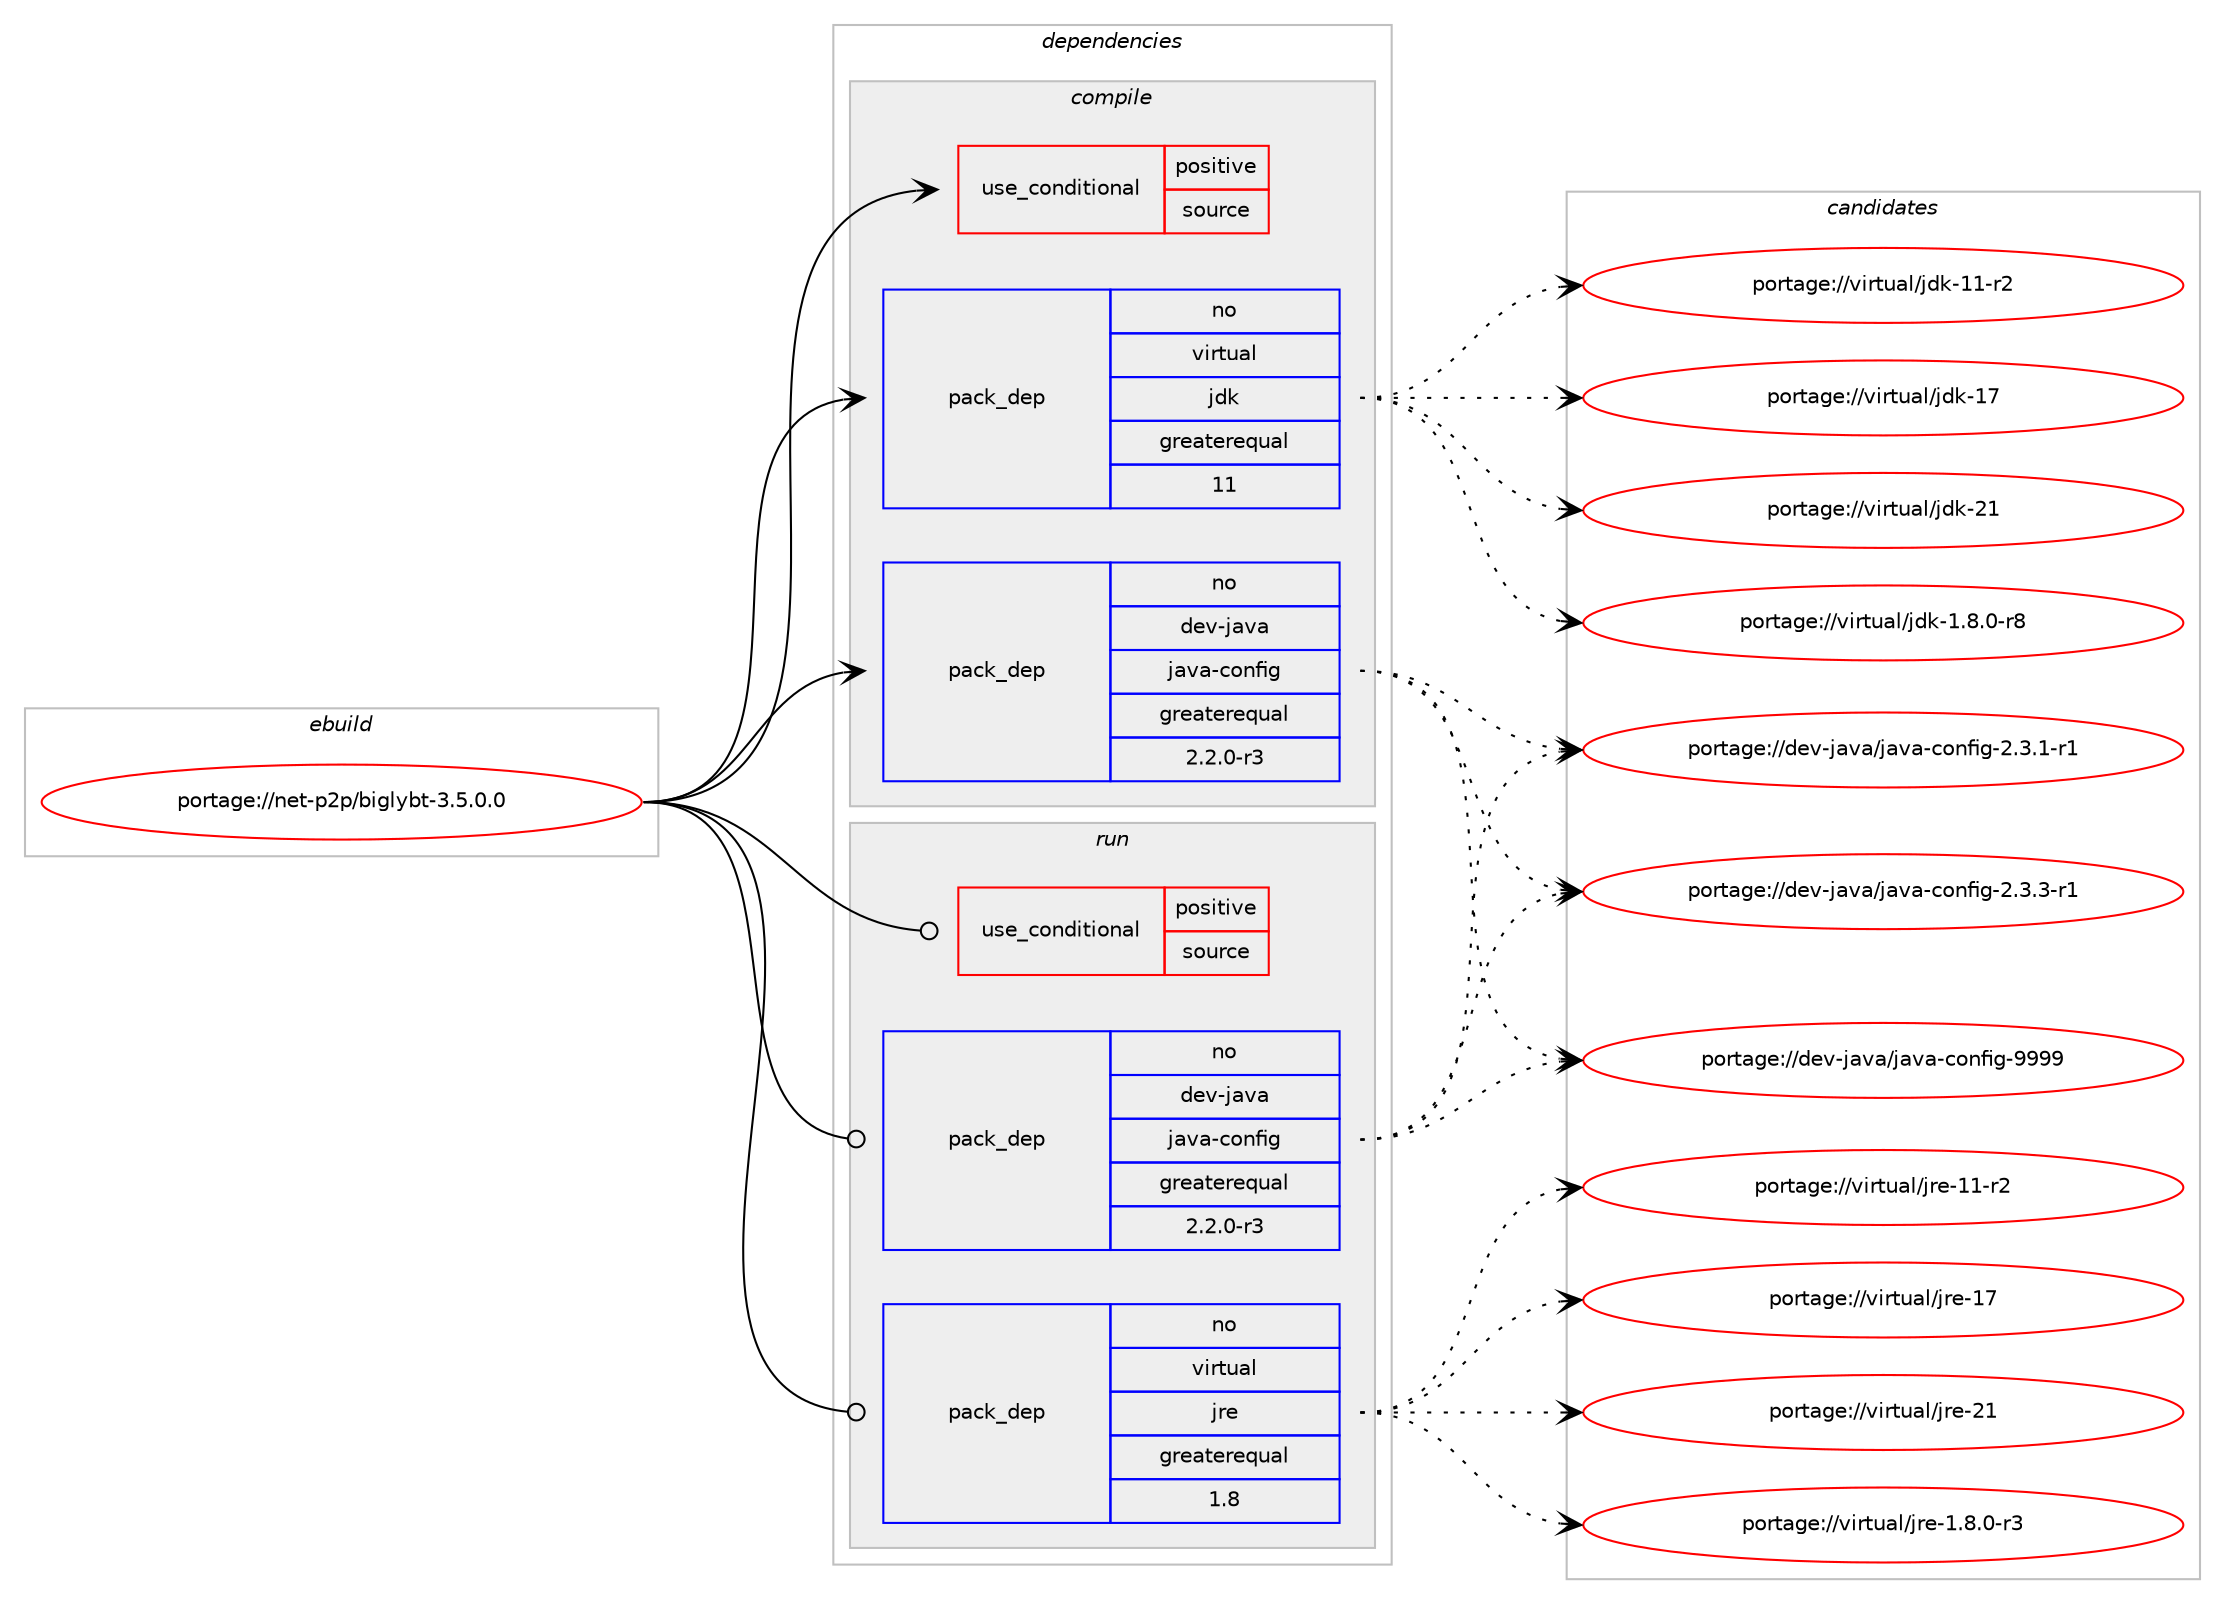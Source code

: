 digraph prolog {

# *************
# Graph options
# *************

newrank=true;
concentrate=true;
compound=true;
graph [rankdir=LR,fontname=Helvetica,fontsize=10,ranksep=1.5];#, ranksep=2.5, nodesep=0.2];
edge  [arrowhead=vee];
node  [fontname=Helvetica,fontsize=10];

# **********
# The ebuild
# **********

subgraph cluster_leftcol {
color=gray;
rank=same;
label=<<i>ebuild</i>>;
id [label="portage://net-p2p/biglybt-3.5.0.0", color=red, width=4, href="../net-p2p/biglybt-3.5.0.0.svg"];
}

# ****************
# The dependencies
# ****************

subgraph cluster_midcol {
color=gray;
label=<<i>dependencies</i>>;
subgraph cluster_compile {
fillcolor="#eeeeee";
style=filled;
label=<<i>compile</i>>;
subgraph cond5660 {
dependency7963 [label=<<TABLE BORDER="0" CELLBORDER="1" CELLSPACING="0" CELLPADDING="4"><TR><TD ROWSPAN="3" CELLPADDING="10">use_conditional</TD></TR><TR><TD>positive</TD></TR><TR><TD>source</TD></TR></TABLE>>, shape=none, color=red];
# *** BEGIN UNKNOWN DEPENDENCY TYPE (TODO) ***
# dependency7963 -> package_dependency(portage://net-p2p/biglybt-3.5.0.0,install,no,app-arch,zip,none,[,,],[],[])
# *** END UNKNOWN DEPENDENCY TYPE (TODO) ***

}
id:e -> dependency7963:w [weight=20,style="solid",arrowhead="vee"];
# *** BEGIN UNKNOWN DEPENDENCY TYPE (TODO) ***
# id -> package_dependency(portage://net-p2p/biglybt-3.5.0.0,install,no,dev-java,commons-cli,none,[,,],[slot(1)],[])
# *** END UNKNOWN DEPENDENCY TYPE (TODO) ***

subgraph pack2229 {
dependency7964 [label=<<TABLE BORDER="0" CELLBORDER="1" CELLSPACING="0" CELLPADDING="4" WIDTH="220"><TR><TD ROWSPAN="6" CELLPADDING="30">pack_dep</TD></TR><TR><TD WIDTH="110">no</TD></TR><TR><TD>dev-java</TD></TR><TR><TD>java-config</TD></TR><TR><TD>greaterequal</TD></TR><TR><TD>2.2.0-r3</TD></TR></TABLE>>, shape=none, color=blue];
}
id:e -> dependency7964:w [weight=20,style="solid",arrowhead="vee"];
# *** BEGIN UNKNOWN DEPENDENCY TYPE (TODO) ***
# id -> package_dependency(portage://net-p2p/biglybt-3.5.0.0,install,no,dev-java,swt,none,[,,],[slot(4.27)],[])
# *** END UNKNOWN DEPENDENCY TYPE (TODO) ***

subgraph pack2230 {
dependency7965 [label=<<TABLE BORDER="0" CELLBORDER="1" CELLSPACING="0" CELLPADDING="4" WIDTH="220"><TR><TD ROWSPAN="6" CELLPADDING="30">pack_dep</TD></TR><TR><TD WIDTH="110">no</TD></TR><TR><TD>virtual</TD></TR><TR><TD>jdk</TD></TR><TR><TD>greaterequal</TD></TR><TR><TD>11</TD></TR></TABLE>>, shape=none, color=blue];
}
id:e -> dependency7965:w [weight=20,style="solid",arrowhead="vee"];
}
subgraph cluster_compileandrun {
fillcolor="#eeeeee";
style=filled;
label=<<i>compile and run</i>>;
}
subgraph cluster_run {
fillcolor="#eeeeee";
style=filled;
label=<<i>run</i>>;
subgraph cond5661 {
dependency7966 [label=<<TABLE BORDER="0" CELLBORDER="1" CELLSPACING="0" CELLPADDING="4"><TR><TD ROWSPAN="3" CELLPADDING="10">use_conditional</TD></TR><TR><TD>positive</TD></TR><TR><TD>source</TD></TR></TABLE>>, shape=none, color=red];
# *** BEGIN UNKNOWN DEPENDENCY TYPE (TODO) ***
# dependency7966 -> package_dependency(portage://net-p2p/biglybt-3.5.0.0,run,no,app-arch,zip,none,[,,],[],[])
# *** END UNKNOWN DEPENDENCY TYPE (TODO) ***

}
id:e -> dependency7966:w [weight=20,style="solid",arrowhead="odot"];
# *** BEGIN UNKNOWN DEPENDENCY TYPE (TODO) ***
# id -> package_dependency(portage://net-p2p/biglybt-3.5.0.0,run,no,dev-java,commons-cli,none,[,,],[slot(1)],[])
# *** END UNKNOWN DEPENDENCY TYPE (TODO) ***

subgraph pack2231 {
dependency7967 [label=<<TABLE BORDER="0" CELLBORDER="1" CELLSPACING="0" CELLPADDING="4" WIDTH="220"><TR><TD ROWSPAN="6" CELLPADDING="30">pack_dep</TD></TR><TR><TD WIDTH="110">no</TD></TR><TR><TD>dev-java</TD></TR><TR><TD>java-config</TD></TR><TR><TD>greaterequal</TD></TR><TR><TD>2.2.0-r3</TD></TR></TABLE>>, shape=none, color=blue];
}
id:e -> dependency7967:w [weight=20,style="solid",arrowhead="odot"];
# *** BEGIN UNKNOWN DEPENDENCY TYPE (TODO) ***
# id -> package_dependency(portage://net-p2p/biglybt-3.5.0.0,run,no,dev-java,swt,none,[,,],[slot(4.27)],[])
# *** END UNKNOWN DEPENDENCY TYPE (TODO) ***

subgraph pack2232 {
dependency7968 [label=<<TABLE BORDER="0" CELLBORDER="1" CELLSPACING="0" CELLPADDING="4" WIDTH="220"><TR><TD ROWSPAN="6" CELLPADDING="30">pack_dep</TD></TR><TR><TD WIDTH="110">no</TD></TR><TR><TD>virtual</TD></TR><TR><TD>jre</TD></TR><TR><TD>greaterequal</TD></TR><TR><TD>1.8</TD></TR></TABLE>>, shape=none, color=blue];
}
id:e -> dependency7968:w [weight=20,style="solid",arrowhead="odot"];
}
}

# **************
# The candidates
# **************

subgraph cluster_choices {
rank=same;
color=gray;
label=<<i>candidates</i>>;

subgraph choice2229 {
color=black;
nodesep=1;
choice10010111845106971189747106971189745991111101021051034550465146494511449 [label="portage://dev-java/java-config-2.3.1-r1", color=red, width=4,href="../dev-java/java-config-2.3.1-r1.svg"];
choice10010111845106971189747106971189745991111101021051034550465146514511449 [label="portage://dev-java/java-config-2.3.3-r1", color=red, width=4,href="../dev-java/java-config-2.3.3-r1.svg"];
choice10010111845106971189747106971189745991111101021051034557575757 [label="portage://dev-java/java-config-9999", color=red, width=4,href="../dev-java/java-config-9999.svg"];
dependency7964:e -> choice10010111845106971189747106971189745991111101021051034550465146494511449:w [style=dotted,weight="100"];
dependency7964:e -> choice10010111845106971189747106971189745991111101021051034550465146514511449:w [style=dotted,weight="100"];
dependency7964:e -> choice10010111845106971189747106971189745991111101021051034557575757:w [style=dotted,weight="100"];
}
subgraph choice2230 {
color=black;
nodesep=1;
choice11810511411611797108471061001074549465646484511456 [label="portage://virtual/jdk-1.8.0-r8", color=red, width=4,href="../virtual/jdk-1.8.0-r8.svg"];
choice11810511411611797108471061001074549494511450 [label="portage://virtual/jdk-11-r2", color=red, width=4,href="../virtual/jdk-11-r2.svg"];
choice1181051141161179710847106100107454955 [label="portage://virtual/jdk-17", color=red, width=4,href="../virtual/jdk-17.svg"];
choice1181051141161179710847106100107455049 [label="portage://virtual/jdk-21", color=red, width=4,href="../virtual/jdk-21.svg"];
dependency7965:e -> choice11810511411611797108471061001074549465646484511456:w [style=dotted,weight="100"];
dependency7965:e -> choice11810511411611797108471061001074549494511450:w [style=dotted,weight="100"];
dependency7965:e -> choice1181051141161179710847106100107454955:w [style=dotted,weight="100"];
dependency7965:e -> choice1181051141161179710847106100107455049:w [style=dotted,weight="100"];
}
subgraph choice2231 {
color=black;
nodesep=1;
choice10010111845106971189747106971189745991111101021051034550465146494511449 [label="portage://dev-java/java-config-2.3.1-r1", color=red, width=4,href="../dev-java/java-config-2.3.1-r1.svg"];
choice10010111845106971189747106971189745991111101021051034550465146514511449 [label="portage://dev-java/java-config-2.3.3-r1", color=red, width=4,href="../dev-java/java-config-2.3.3-r1.svg"];
choice10010111845106971189747106971189745991111101021051034557575757 [label="portage://dev-java/java-config-9999", color=red, width=4,href="../dev-java/java-config-9999.svg"];
dependency7967:e -> choice10010111845106971189747106971189745991111101021051034550465146494511449:w [style=dotted,weight="100"];
dependency7967:e -> choice10010111845106971189747106971189745991111101021051034550465146514511449:w [style=dotted,weight="100"];
dependency7967:e -> choice10010111845106971189747106971189745991111101021051034557575757:w [style=dotted,weight="100"];
}
subgraph choice2232 {
color=black;
nodesep=1;
choice11810511411611797108471061141014549465646484511451 [label="portage://virtual/jre-1.8.0-r3", color=red, width=4,href="../virtual/jre-1.8.0-r3.svg"];
choice11810511411611797108471061141014549494511450 [label="portage://virtual/jre-11-r2", color=red, width=4,href="../virtual/jre-11-r2.svg"];
choice1181051141161179710847106114101454955 [label="portage://virtual/jre-17", color=red, width=4,href="../virtual/jre-17.svg"];
choice1181051141161179710847106114101455049 [label="portage://virtual/jre-21", color=red, width=4,href="../virtual/jre-21.svg"];
dependency7968:e -> choice11810511411611797108471061141014549465646484511451:w [style=dotted,weight="100"];
dependency7968:e -> choice11810511411611797108471061141014549494511450:w [style=dotted,weight="100"];
dependency7968:e -> choice1181051141161179710847106114101454955:w [style=dotted,weight="100"];
dependency7968:e -> choice1181051141161179710847106114101455049:w [style=dotted,weight="100"];
}
}

}
